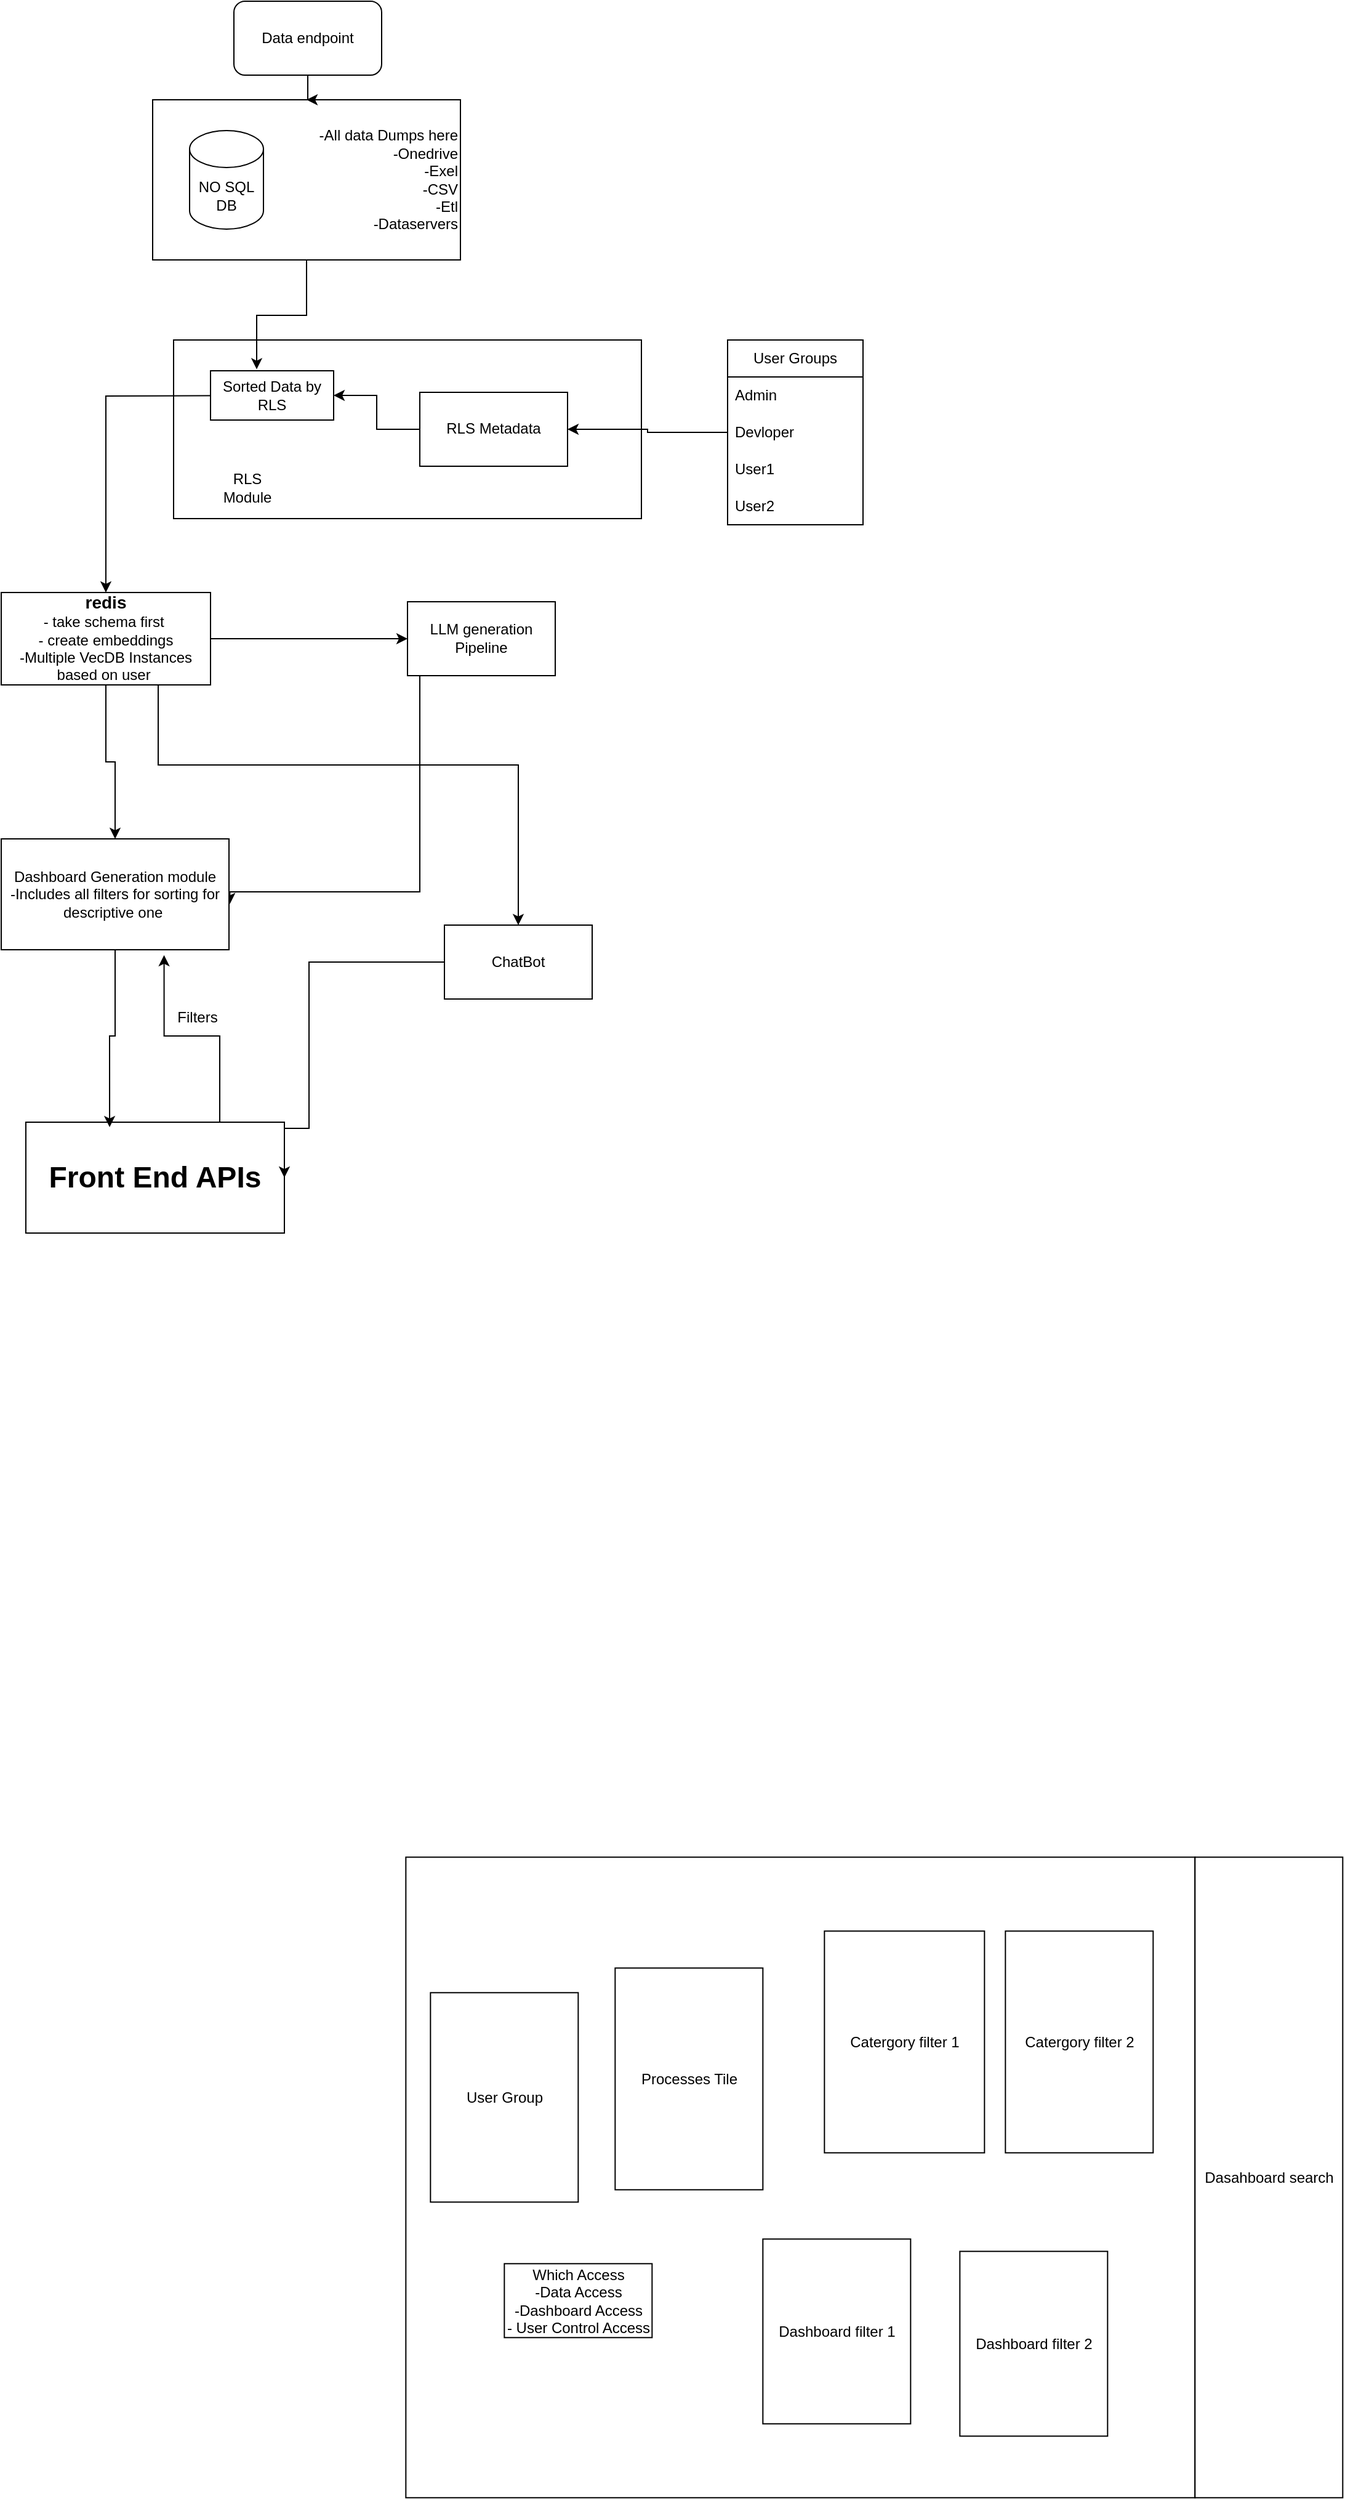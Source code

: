 <mxfile version="26.0.6" pages="2">
  <diagram name="Page-1" id="_jJi5QaQOlX-iwvGL62M">
    <mxGraphModel dx="1985" dy="1555" grid="0" gridSize="10" guides="1" tooltips="1" connect="1" arrows="1" fold="1" page="0" pageScale="1" pageWidth="1920" pageHeight="1200" math="0" shadow="0">
      <root>
        <mxCell id="0" />
        <mxCell id="1" parent="0" />
        <mxCell id="n0Um7ry2_XXPGVwpCjs9-32" value="" style="rounded=0;whiteSpace=wrap;html=1;" vertex="1" parent="1">
          <mxGeometry x="344.667" y="1407.667" width="641" height="520" as="geometry" />
        </mxCell>
        <mxCell id="n0Um7ry2_XXPGVwpCjs9-33" value="User Group" style="rounded=0;whiteSpace=wrap;html=1;" vertex="1" parent="1">
          <mxGeometry x="364.667" y="1517.667" width="120" height="170" as="geometry" />
        </mxCell>
        <mxCell id="n0Um7ry2_XXPGVwpCjs9-34" value="Processes Tile" style="rounded=0;whiteSpace=wrap;html=1;" vertex="1" parent="1">
          <mxGeometry x="514.667" y="1497.667" width="120" height="180" as="geometry" />
        </mxCell>
        <mxCell id="n0Um7ry2_XXPGVwpCjs9-35" value="Catergory filter 1" style="rounded=0;whiteSpace=wrap;html=1;" vertex="1" parent="1">
          <mxGeometry x="684.667" y="1467.667" width="130" height="180" as="geometry" />
        </mxCell>
        <mxCell id="n0Um7ry2_XXPGVwpCjs9-36" value="Catergory filter 2" style="rounded=0;whiteSpace=wrap;html=1;" vertex="1" parent="1">
          <mxGeometry x="831.667" y="1467.667" width="120" height="180" as="geometry" />
        </mxCell>
        <mxCell id="n0Um7ry2_XXPGVwpCjs9-37" value="Which Access&lt;br&gt;-Data Access&lt;br&gt;-Dashboard Access&lt;br&gt;- User Control Access" style="rounded=0;whiteSpace=wrap;html=1;" vertex="1" parent="1">
          <mxGeometry x="424.667" y="1737.667" width="120" height="60" as="geometry" />
        </mxCell>
        <mxCell id="n0Um7ry2_XXPGVwpCjs9-38" value="Dashboard filter 1" style="rounded=0;whiteSpace=wrap;html=1;" vertex="1" parent="1">
          <mxGeometry x="634.667" y="1717.667" width="120" height="150" as="geometry" />
        </mxCell>
        <mxCell id="n0Um7ry2_XXPGVwpCjs9-39" value="Dashboard filter 2" style="rounded=0;whiteSpace=wrap;html=1;" vertex="1" parent="1">
          <mxGeometry x="794.667" y="1727.667" width="120" height="150" as="geometry" />
        </mxCell>
        <mxCell id="n0Um7ry2_XXPGVwpCjs9-40" value="Dasahboard search" style="rounded=0;whiteSpace=wrap;html=1;" vertex="1" parent="1">
          <mxGeometry x="985.667" y="1407.667" width="120" height="520" as="geometry" />
        </mxCell>
        <mxCell id="n0Um7ry2_XXPGVwpCjs9-42" value="" style="group" vertex="1" connectable="0" parent="1">
          <mxGeometry x="15.997" y="-99.003" width="700" height="1000" as="geometry" />
        </mxCell>
        <mxCell id="n0Um7ry2_XXPGVwpCjs9-20" value="&lt;h1&gt;Front End APIs&lt;/h1&gt;" style="rounded=0;whiteSpace=wrap;html=1;align=center;" vertex="1" parent="n0Um7ry2_XXPGVwpCjs9-42">
          <mxGeometry x="20" y="910" width="210" height="90" as="geometry" />
        </mxCell>
        <mxCell id="n0Um7ry2_XXPGVwpCjs9-41" value="" style="group" vertex="1" connectable="0" parent="n0Um7ry2_XXPGVwpCjs9-42">
          <mxGeometry width="700" height="915" as="geometry" />
        </mxCell>
        <mxCell id="n0Um7ry2_XXPGVwpCjs9-1" value="" style="rounded=0;whiteSpace=wrap;html=1;" vertex="1" parent="n0Um7ry2_XXPGVwpCjs9-41">
          <mxGeometry x="140" y="275" width="380" height="145" as="geometry" />
        </mxCell>
        <mxCell id="n0Um7ry2_XXPGVwpCjs9-2" style="edgeStyle=orthogonalEdgeStyle;rounded=0;orthogonalLoop=1;jettySize=auto;html=1;entryX=0.5;entryY=0;entryDx=0;entryDy=0;" edge="1" parent="n0Um7ry2_XXPGVwpCjs9-41" target="n0Um7ry2_XXPGVwpCjs9-8">
          <mxGeometry relative="1" as="geometry">
            <mxPoint x="220.0" y="320" as="sourcePoint" />
            <mxPoint x="105" y="475" as="targetPoint" />
          </mxGeometry>
        </mxCell>
        <mxCell id="n0Um7ry2_XXPGVwpCjs9-3" value="Sorted Data by RLS" style="rounded=0;whiteSpace=wrap;html=1;" vertex="1" parent="n0Um7ry2_XXPGVwpCjs9-41">
          <mxGeometry x="170" y="300" width="100" height="40" as="geometry" />
        </mxCell>
        <mxCell id="n0Um7ry2_XXPGVwpCjs9-4" style="edgeStyle=orthogonalEdgeStyle;rounded=0;orthogonalLoop=1;jettySize=auto;html=1;entryX=0.375;entryY=-0.031;entryDx=0;entryDy=0;entryPerimeter=0;" edge="1" parent="n0Um7ry2_XXPGVwpCjs9-41" source="n0Um7ry2_XXPGVwpCjs9-10" target="n0Um7ry2_XXPGVwpCjs9-3">
          <mxGeometry relative="1" as="geometry" />
        </mxCell>
        <mxCell id="n0Um7ry2_XXPGVwpCjs9-5" style="edgeStyle=orthogonalEdgeStyle;rounded=0;orthogonalLoop=1;jettySize=auto;html=1;entryX=0;entryY=0.5;entryDx=0;entryDy=0;" edge="1" parent="n0Um7ry2_XXPGVwpCjs9-41" source="n0Um7ry2_XXPGVwpCjs9-8" target="n0Um7ry2_XXPGVwpCjs9-18">
          <mxGeometry relative="1" as="geometry">
            <mxPoint x="280" y="532.5" as="targetPoint" />
          </mxGeometry>
        </mxCell>
        <mxCell id="n0Um7ry2_XXPGVwpCjs9-6" style="edgeStyle=orthogonalEdgeStyle;rounded=0;orthogonalLoop=1;jettySize=auto;html=1;entryX=0.5;entryY=0;entryDx=0;entryDy=0;" edge="1" parent="n0Um7ry2_XXPGVwpCjs9-41" source="n0Um7ry2_XXPGVwpCjs9-8" target="n0Um7ry2_XXPGVwpCjs9-19">
          <mxGeometry relative="1" as="geometry">
            <mxPoint x="105" y="660" as="targetPoint" />
          </mxGeometry>
        </mxCell>
        <mxCell id="n0Um7ry2_XXPGVwpCjs9-7" style="edgeStyle=orthogonalEdgeStyle;rounded=0;orthogonalLoop=1;jettySize=auto;html=1;exitX=0.75;exitY=1;exitDx=0;exitDy=0;entryX=0.5;entryY=0;entryDx=0;entryDy=0;" edge="1" parent="n0Um7ry2_XXPGVwpCjs9-41" source="n0Um7ry2_XXPGVwpCjs9-8" target="n0Um7ry2_XXPGVwpCjs9-25">
          <mxGeometry relative="1" as="geometry">
            <mxPoint x="270" y="660" as="targetPoint" />
            <Array as="points">
              <mxPoint x="148" y="620" />
              <mxPoint x="320" y="620" />
            </Array>
          </mxGeometry>
        </mxCell>
        <mxCell id="n0Um7ry2_XXPGVwpCjs9-8" value="&lt;b&gt;&lt;font style=&quot;font-size: 14px;&quot;&gt;redis&lt;br&gt;&lt;/font&gt;&lt;/b&gt;- take schema first&amp;nbsp;&lt;br&gt;- create embeddings&lt;br&gt;-Multiple VecDB Instances&lt;br&gt;based on user&amp;nbsp;" style="rounded=0;whiteSpace=wrap;html=1;" vertex="1" parent="n0Um7ry2_XXPGVwpCjs9-41">
          <mxGeometry y="480" width="170" height="75" as="geometry" />
        </mxCell>
        <mxCell id="n0Um7ry2_XXPGVwpCjs9-9" value="" style="group" vertex="1" connectable="0" parent="n0Um7ry2_XXPGVwpCjs9-41">
          <mxGeometry x="123" y="80" width="250" height="130" as="geometry" />
        </mxCell>
        <mxCell id="n0Um7ry2_XXPGVwpCjs9-10" value="-All data Dumps here&lt;br&gt;-Onedrive&lt;br&gt;-Exel&lt;br&gt;-CSV&lt;br&gt;-Etl&lt;br&gt;-Dataservers" style="rounded=0;whiteSpace=wrap;html=1;align=right;" vertex="1" parent="n0Um7ry2_XXPGVwpCjs9-9">
          <mxGeometry width="250" height="130" as="geometry" />
        </mxCell>
        <mxCell id="n0Um7ry2_XXPGVwpCjs9-11" value="NO SQL&lt;br&gt;DB" style="shape=cylinder3;whiteSpace=wrap;html=1;boundedLbl=1;backgroundOutline=1;size=15;" vertex="1" parent="n0Um7ry2_XXPGVwpCjs9-9">
          <mxGeometry x="30" y="25" width="60" height="80" as="geometry" />
        </mxCell>
        <mxCell id="n0Um7ry2_XXPGVwpCjs9-12" value="RLS Module" style="text;html=1;align=center;verticalAlign=middle;whiteSpace=wrap;rounded=0;" vertex="1" parent="n0Um7ry2_XXPGVwpCjs9-41">
          <mxGeometry x="170" y="380" width="60" height="30" as="geometry" />
        </mxCell>
        <mxCell id="n0Um7ry2_XXPGVwpCjs9-13" style="edgeStyle=orthogonalEdgeStyle;rounded=0;orthogonalLoop=1;jettySize=auto;html=1;entryX=0.5;entryY=0;entryDx=0;entryDy=0;" edge="1" parent="n0Um7ry2_XXPGVwpCjs9-41" source="n0Um7ry2_XXPGVwpCjs9-14" target="n0Um7ry2_XXPGVwpCjs9-10">
          <mxGeometry relative="1" as="geometry" />
        </mxCell>
        <mxCell id="n0Um7ry2_XXPGVwpCjs9-14" value="Data endpoint" style="rounded=1;whiteSpace=wrap;html=1;" vertex="1" parent="n0Um7ry2_XXPGVwpCjs9-41">
          <mxGeometry x="189" width="120" height="60" as="geometry" />
        </mxCell>
        <mxCell id="n0Um7ry2_XXPGVwpCjs9-15" style="edgeStyle=orthogonalEdgeStyle;rounded=0;orthogonalLoop=1;jettySize=auto;html=1;entryX=1;entryY=0.5;entryDx=0;entryDy=0;" edge="1" parent="n0Um7ry2_XXPGVwpCjs9-41" source="n0Um7ry2_XXPGVwpCjs9-16" target="n0Um7ry2_XXPGVwpCjs9-3">
          <mxGeometry relative="1" as="geometry" />
        </mxCell>
        <mxCell id="n0Um7ry2_XXPGVwpCjs9-16" value="RLS Metadata" style="rounded=0;whiteSpace=wrap;html=1;" vertex="1" parent="n0Um7ry2_XXPGVwpCjs9-41">
          <mxGeometry x="340" y="317.5" width="120" height="60" as="geometry" />
        </mxCell>
        <mxCell id="n0Um7ry2_XXPGVwpCjs9-17" style="edgeStyle=orthogonalEdgeStyle;rounded=0;orthogonalLoop=1;jettySize=auto;html=1;entryX=1.004;entryY=0.587;entryDx=0;entryDy=0;entryPerimeter=0;" edge="1" parent="n0Um7ry2_XXPGVwpCjs9-41" source="n0Um7ry2_XXPGVwpCjs9-18" target="n0Um7ry2_XXPGVwpCjs9-19">
          <mxGeometry relative="1" as="geometry">
            <mxPoint x="350" y="790" as="targetPoint" />
            <Array as="points">
              <mxPoint x="340" y="723" />
            </Array>
          </mxGeometry>
        </mxCell>
        <mxCell id="n0Um7ry2_XXPGVwpCjs9-18" value="LLM generation Pipeline" style="rounded=0;whiteSpace=wrap;html=1;" vertex="1" parent="n0Um7ry2_XXPGVwpCjs9-41">
          <mxGeometry x="330" y="487.5" width="120" height="60" as="geometry" />
        </mxCell>
        <mxCell id="n0Um7ry2_XXPGVwpCjs9-19" value="Dashboard Generation module&lt;br&gt;-Includes all filters for sorting for descriptive one&amp;nbsp;" style="rounded=0;whiteSpace=wrap;html=1;" vertex="1" parent="n0Um7ry2_XXPGVwpCjs9-41">
          <mxGeometry y="680" width="185" height="90" as="geometry" />
        </mxCell>
        <mxCell id="n0Um7ry2_XXPGVwpCjs9-23" value="Filters" style="text;html=1;align=center;verticalAlign=middle;resizable=0;points=[];autosize=1;strokeColor=none;fillColor=none;" vertex="1" parent="n0Um7ry2_XXPGVwpCjs9-41">
          <mxGeometry x="129" y="810" width="60" height="30" as="geometry" />
        </mxCell>
        <mxCell id="n0Um7ry2_XXPGVwpCjs9-25" value="ChatBot" style="rounded=0;whiteSpace=wrap;html=1;" vertex="1" parent="n0Um7ry2_XXPGVwpCjs9-41">
          <mxGeometry x="360" y="750" width="120" height="60" as="geometry" />
        </mxCell>
        <mxCell id="n0Um7ry2_XXPGVwpCjs9-26" style="edgeStyle=orthogonalEdgeStyle;rounded=0;orthogonalLoop=1;jettySize=auto;html=1;entryX=1;entryY=0.5;entryDx=0;entryDy=0;" edge="1" parent="n0Um7ry2_XXPGVwpCjs9-41" source="n0Um7ry2_XXPGVwpCjs9-27" target="n0Um7ry2_XXPGVwpCjs9-16">
          <mxGeometry relative="1" as="geometry" />
        </mxCell>
        <mxCell id="n0Um7ry2_XXPGVwpCjs9-27" value="User Groups" style="swimlane;fontStyle=0;childLayout=stackLayout;horizontal=1;startSize=30;horizontalStack=0;resizeParent=1;resizeParentMax=0;resizeLast=0;collapsible=1;marginBottom=0;whiteSpace=wrap;html=1;" vertex="1" parent="n0Um7ry2_XXPGVwpCjs9-41">
          <mxGeometry x="590" y="275" width="110" height="150" as="geometry" />
        </mxCell>
        <mxCell id="n0Um7ry2_XXPGVwpCjs9-28" value="Admin" style="text;strokeColor=none;fillColor=none;align=left;verticalAlign=middle;spacingLeft=4;spacingRight=4;overflow=hidden;points=[[0,0.5],[1,0.5]];portConstraint=eastwest;rotatable=0;whiteSpace=wrap;html=1;" vertex="1" parent="n0Um7ry2_XXPGVwpCjs9-27">
          <mxGeometry y="30" width="110" height="30" as="geometry" />
        </mxCell>
        <mxCell id="n0Um7ry2_XXPGVwpCjs9-29" value="Devloper" style="text;strokeColor=none;fillColor=none;align=left;verticalAlign=middle;spacingLeft=4;spacingRight=4;overflow=hidden;points=[[0,0.5],[1,0.5]];portConstraint=eastwest;rotatable=0;whiteSpace=wrap;html=1;" vertex="1" parent="n0Um7ry2_XXPGVwpCjs9-27">
          <mxGeometry y="60" width="110" height="30" as="geometry" />
        </mxCell>
        <mxCell id="n0Um7ry2_XXPGVwpCjs9-30" value="User1" style="text;strokeColor=none;fillColor=none;align=left;verticalAlign=middle;spacingLeft=4;spacingRight=4;overflow=hidden;points=[[0,0.5],[1,0.5]];portConstraint=eastwest;rotatable=0;whiteSpace=wrap;html=1;" vertex="1" parent="n0Um7ry2_XXPGVwpCjs9-27">
          <mxGeometry y="90" width="110" height="30" as="geometry" />
        </mxCell>
        <mxCell id="n0Um7ry2_XXPGVwpCjs9-31" value="User2" style="text;strokeColor=none;fillColor=none;align=left;verticalAlign=middle;spacingLeft=4;spacingRight=4;overflow=hidden;points=[[0,0.5],[1,0.5]];portConstraint=eastwest;rotatable=0;whiteSpace=wrap;html=1;" vertex="1" parent="n0Um7ry2_XXPGVwpCjs9-27">
          <mxGeometry y="120" width="110" height="30" as="geometry" />
        </mxCell>
        <mxCell id="n0Um7ry2_XXPGVwpCjs9-21" style="edgeStyle=orthogonalEdgeStyle;rounded=0;orthogonalLoop=1;jettySize=auto;html=1;entryX=0.324;entryY=0.044;entryDx=0;entryDy=0;entryPerimeter=0;" edge="1" parent="n0Um7ry2_XXPGVwpCjs9-42" source="n0Um7ry2_XXPGVwpCjs9-19" target="n0Um7ry2_XXPGVwpCjs9-20">
          <mxGeometry relative="1" as="geometry" />
        </mxCell>
        <mxCell id="n0Um7ry2_XXPGVwpCjs9-22" style="edgeStyle=orthogonalEdgeStyle;rounded=0;orthogonalLoop=1;jettySize=auto;html=1;exitX=0.75;exitY=0;exitDx=0;exitDy=0;entryX=0.715;entryY=1.049;entryDx=0;entryDy=0;entryPerimeter=0;" edge="1" parent="n0Um7ry2_XXPGVwpCjs9-42" source="n0Um7ry2_XXPGVwpCjs9-20" target="n0Um7ry2_XXPGVwpCjs9-19">
          <mxGeometry relative="1" as="geometry" />
        </mxCell>
        <mxCell id="n0Um7ry2_XXPGVwpCjs9-24" style="edgeStyle=orthogonalEdgeStyle;rounded=0;orthogonalLoop=1;jettySize=auto;html=1;entryX=1;entryY=0.5;entryDx=0;entryDy=0;" edge="1" parent="n0Um7ry2_XXPGVwpCjs9-42" source="n0Um7ry2_XXPGVwpCjs9-25" target="n0Um7ry2_XXPGVwpCjs9-20">
          <mxGeometry relative="1" as="geometry">
            <Array as="points">
              <mxPoint x="250" y="780" />
              <mxPoint x="250" y="915" />
            </Array>
          </mxGeometry>
        </mxCell>
      </root>
    </mxGraphModel>
  </diagram>
  <diagram id="59mzCKhUBCqcET8fvJUq" name="Page-2">
    <mxGraphModel dx="794" dy="462" grid="0" gridSize="10" guides="1" tooltips="1" connect="1" arrows="1" fold="1" page="0" pageScale="1" pageWidth="1920" pageHeight="1200" math="0" shadow="0">
      <root>
        <mxCell id="0" />
        <mxCell id="1" parent="0" />
      </root>
    </mxGraphModel>
  </diagram>
</mxfile>
